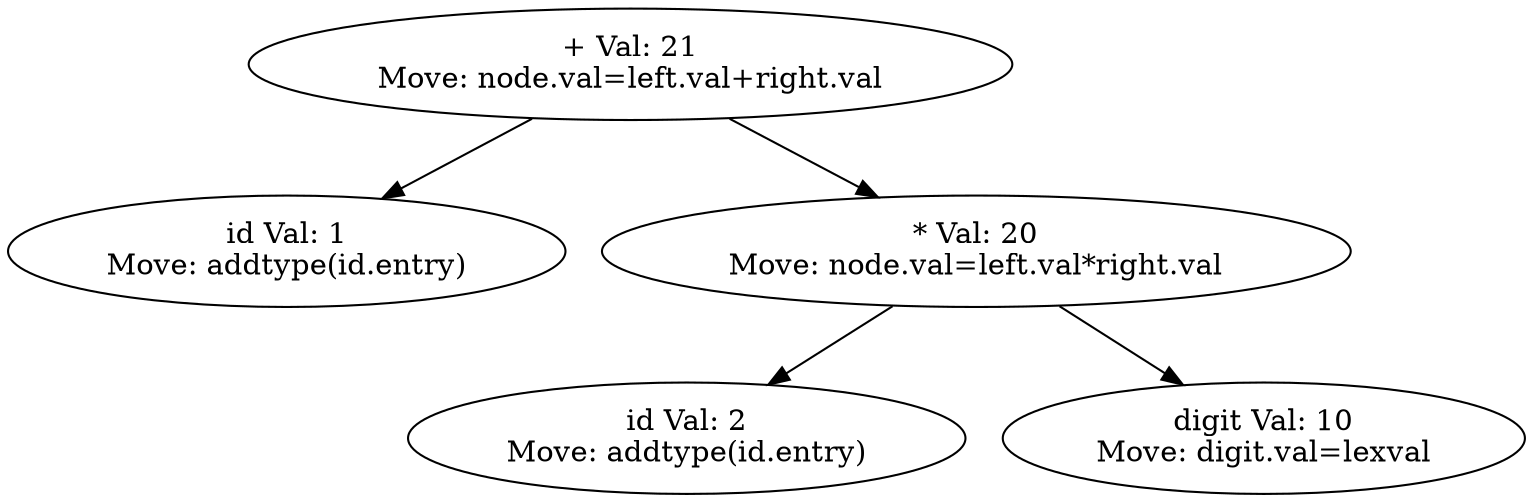 digraph grammar_tree {
    "0" [label="+ Val: 21
Move: node.val=left.val+right.val"];
    "1" [label="id Val: 1
Move: addtype(id.entry)"];
    "2" [label="* Val: 20
Move: node.val=left.val*right.val"];
    "3" [label="id Val: 2
Move: addtype(id.entry)"];
    "4" [label="digit Val: 10
Move: digit.val=lexval"];
    "0" -> "1";
    "0" -> "2";
    "2" -> "3";
    "2" -> "4";
}